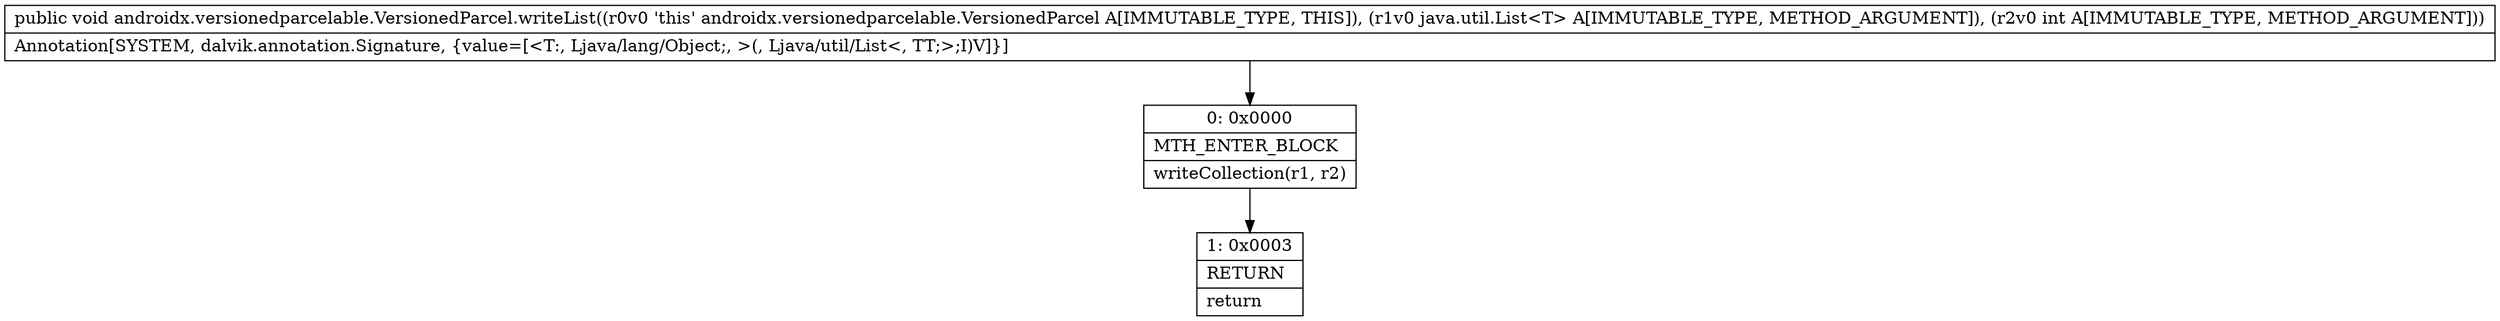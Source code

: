 digraph "CFG forandroidx.versionedparcelable.VersionedParcel.writeList(Ljava\/util\/List;I)V" {
Node_0 [shape=record,label="{0\:\ 0x0000|MTH_ENTER_BLOCK\l|writeCollection(r1, r2)\l}"];
Node_1 [shape=record,label="{1\:\ 0x0003|RETURN\l|return\l}"];
MethodNode[shape=record,label="{public void androidx.versionedparcelable.VersionedParcel.writeList((r0v0 'this' androidx.versionedparcelable.VersionedParcel A[IMMUTABLE_TYPE, THIS]), (r1v0 java.util.List\<T\> A[IMMUTABLE_TYPE, METHOD_ARGUMENT]), (r2v0 int A[IMMUTABLE_TYPE, METHOD_ARGUMENT]))  | Annotation[SYSTEM, dalvik.annotation.Signature, \{value=[\<T:, Ljava\/lang\/Object;, \>(, Ljava\/util\/List\<, TT;\>;I)V]\}]\l}"];
MethodNode -> Node_0;
Node_0 -> Node_1;
}

